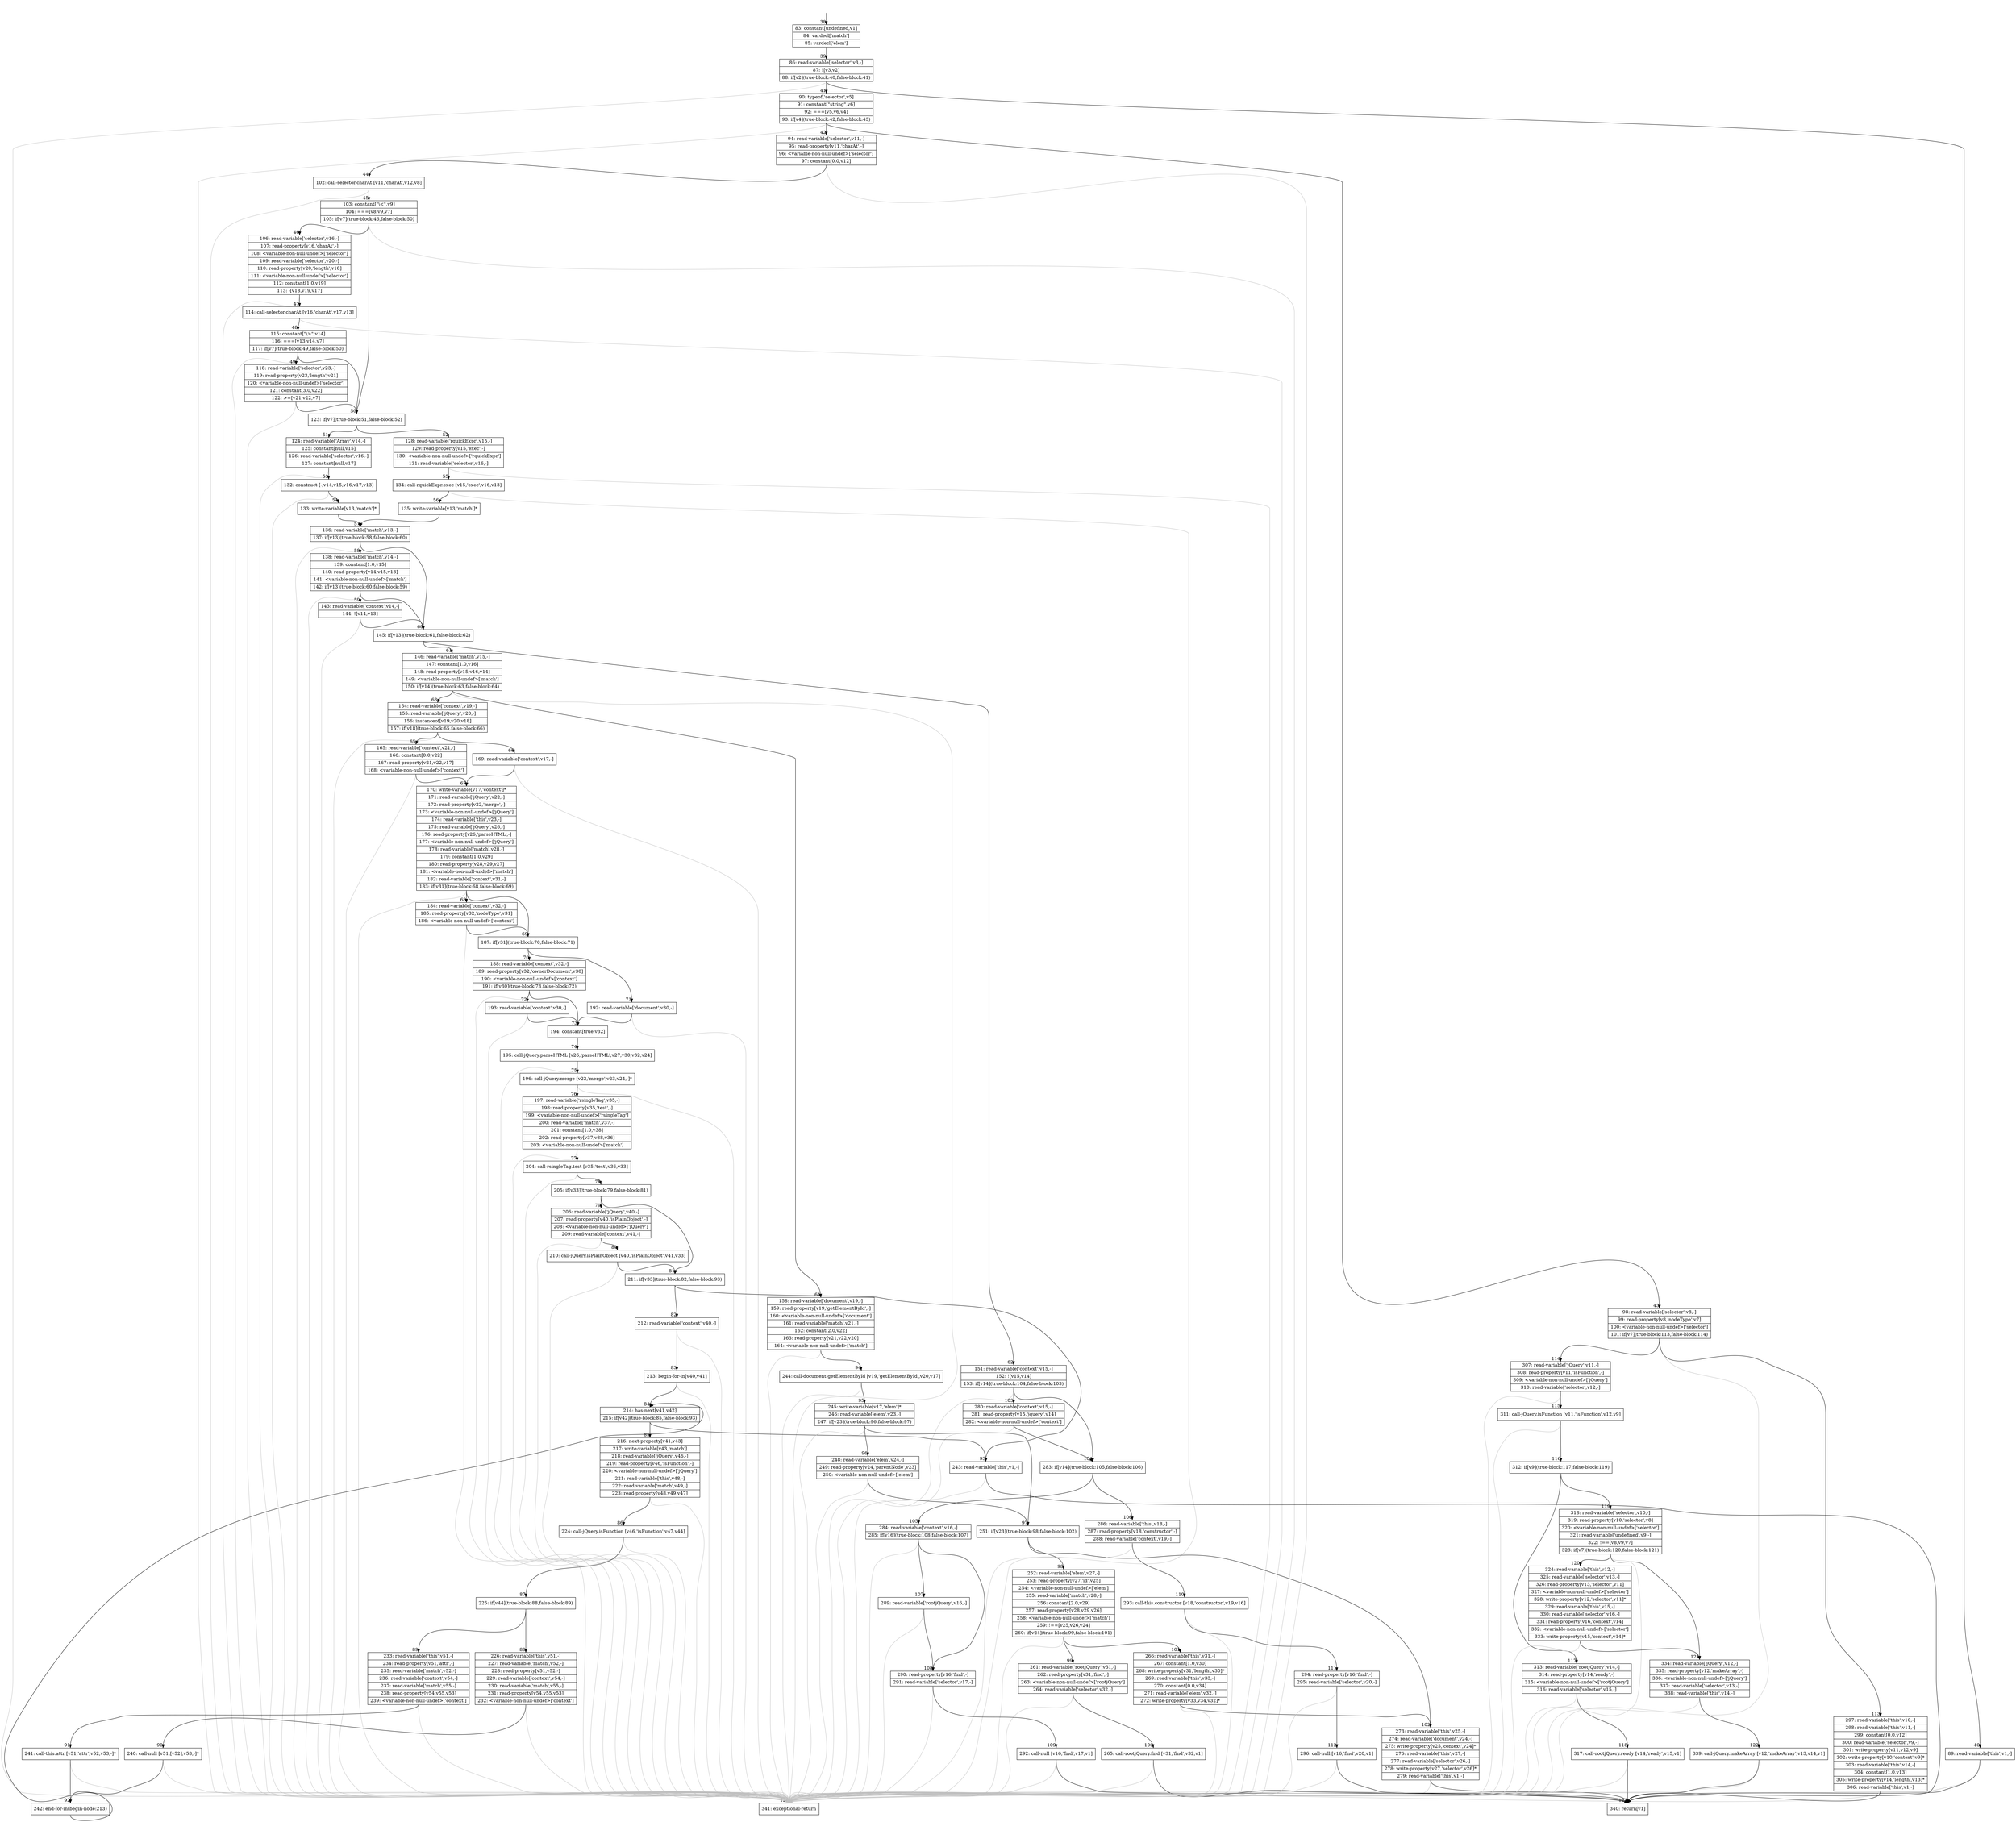 digraph {
rankdir="TD"
BB_entry6[shape=none,label=""];
BB_entry6 -> BB38 [tailport=s, headport=n, headlabel="    38"]
BB38 [shape=record label="{83: constant[undefined,v1]|84: vardecl['match']|85: vardecl['elem']}" ] 
BB38 -> BB39 [tailport=s, headport=n, headlabel="      39"]
BB39 [shape=record label="{86: read-variable['selector',v3,-]|87: ![v3,v2]|88: if[v2](true-block:40,false-block:41)}" ] 
BB39 -> BB40 [tailport=s, headport=n, headlabel="      40"]
BB39 -> BB41 [tailport=s, headport=n, headlabel="      41"]
BB39 -> BB124 [tailport=s, headport=n, color=gray, headlabel="      124"]
BB40 [shape=record label="{89: read-variable['this',v1,-]}" ] 
BB40 -> BB123 [tailport=s, headport=n, headlabel="      123"]
BB40 -> BB124 [tailport=s, headport=n, color=gray]
BB41 [shape=record label="{90: typeof['selector',v5]|91: constant[\"string\",v6]|92: ===[v5,v6,v4]|93: if[v4](true-block:42,false-block:43)}" ] 
BB41 -> BB42 [tailport=s, headport=n, headlabel="      42"]
BB41 -> BB43 [tailport=s, headport=n, headlabel="      43"]
BB41 -> BB124 [tailport=s, headport=n, color=gray]
BB42 [shape=record label="{94: read-variable['selector',v11,-]|95: read-property[v11,'charAt',-]|96: \<variable-non-null-undef\>['selector']|97: constant[0.0,v12]}" ] 
BB42 -> BB44 [tailport=s, headport=n, headlabel="      44"]
BB42 -> BB124 [tailport=s, headport=n, color=gray]
BB43 [shape=record label="{98: read-variable['selector',v8,-]|99: read-property[v8,'nodeType',v7]|100: \<variable-non-null-undef\>['selector']|101: if[v7](true-block:113,false-block:114)}" ] 
BB43 -> BB113 [tailport=s, headport=n, headlabel="      113"]
BB43 -> BB114 [tailport=s, headport=n, headlabel="      114"]
BB43 -> BB124 [tailport=s, headport=n, color=gray]
BB44 [shape=record label="{102: call-selector.charAt [v11,'charAt',v12,v8]}" ] 
BB44 -> BB45 [tailport=s, headport=n, headlabel="      45"]
BB44 -> BB124 [tailport=s, headport=n, color=gray]
BB45 [shape=record label="{103: constant[\"\\\<\",v9]|104: ===[v8,v9,v7]|105: if[v7](true-block:46,false-block:50)}" ] 
BB45 -> BB50 [tailport=s, headport=n, headlabel="      50"]
BB45 -> BB46 [tailport=s, headport=n, headlabel="      46"]
BB45 -> BB124 [tailport=s, headport=n, color=gray]
BB46 [shape=record label="{106: read-variable['selector',v16,-]|107: read-property[v16,'charAt',-]|108: \<variable-non-null-undef\>['selector']|109: read-variable['selector',v20,-]|110: read-property[v20,'length',v18]|111: \<variable-non-null-undef\>['selector']|112: constant[1.0,v19]|113: -[v18,v19,v17]}" ] 
BB46 -> BB47 [tailport=s, headport=n, headlabel="      47"]
BB46 -> BB124 [tailport=s, headport=n, color=gray]
BB47 [shape=record label="{114: call-selector.charAt [v16,'charAt',v17,v13]}" ] 
BB47 -> BB48 [tailport=s, headport=n, headlabel="      48"]
BB47 -> BB124 [tailport=s, headport=n, color=gray]
BB48 [shape=record label="{115: constant[\"\\\>\",v14]|116: ===[v13,v14,v7]|117: if[v7](true-block:49,false-block:50)}" ] 
BB48 -> BB50 [tailport=s, headport=n]
BB48 -> BB49 [tailport=s, headport=n, headlabel="      49"]
BB48 -> BB124 [tailport=s, headport=n, color=gray]
BB49 [shape=record label="{118: read-variable['selector',v23,-]|119: read-property[v23,'length',v21]|120: \<variable-non-null-undef\>['selector']|121: constant[3.0,v22]|122: \>=[v21,v22,v7]}" ] 
BB49 -> BB50 [tailport=s, headport=n]
BB49 -> BB124 [tailport=s, headport=n, color=gray]
BB50 [shape=record label="{123: if[v7](true-block:51,false-block:52)}" ] 
BB50 -> BB51 [tailport=s, headport=n, headlabel="      51"]
BB50 -> BB52 [tailport=s, headport=n, headlabel="      52"]
BB51 [shape=record label="{124: read-variable['Array',v14,-]|125: constant[null,v15]|126: read-variable['selector',v16,-]|127: constant[null,v17]}" ] 
BB51 -> BB53 [tailport=s, headport=n, headlabel="      53"]
BB51 -> BB124 [tailport=s, headport=n, color=gray]
BB52 [shape=record label="{128: read-variable['rquickExpr',v15,-]|129: read-property[v15,'exec',-]|130: \<variable-non-null-undef\>['rquickExpr']|131: read-variable['selector',v16,-]}" ] 
BB52 -> BB55 [tailport=s, headport=n, headlabel="      55"]
BB52 -> BB124 [tailport=s, headport=n, color=gray]
BB53 [shape=record label="{132: construct [-,v14,v15,v16,v17,v13]}" ] 
BB53 -> BB54 [tailport=s, headport=n, headlabel="      54"]
BB53 -> BB124 [tailport=s, headport=n, color=gray]
BB54 [shape=record label="{133: write-variable[v13,'match']*}" ] 
BB54 -> BB57 [tailport=s, headport=n, headlabel="      57"]
BB55 [shape=record label="{134: call-rquickExpr.exec [v15,'exec',v16,v13]}" ] 
BB55 -> BB56 [tailport=s, headport=n, headlabel="      56"]
BB55 -> BB124 [tailport=s, headport=n, color=gray]
BB56 [shape=record label="{135: write-variable[v13,'match']*}" ] 
BB56 -> BB57 [tailport=s, headport=n]
BB57 [shape=record label="{136: read-variable['match',v13,-]|137: if[v13](true-block:58,false-block:60)}" ] 
BB57 -> BB60 [tailport=s, headport=n, headlabel="      60"]
BB57 -> BB58 [tailport=s, headport=n, headlabel="      58"]
BB57 -> BB124 [tailport=s, headport=n, color=gray]
BB58 [shape=record label="{138: read-variable['match',v14,-]|139: constant[1.0,v15]|140: read-property[v14,v15,v13]|141: \<variable-non-null-undef\>['match']|142: if[v13](true-block:60,false-block:59)}" ] 
BB58 -> BB60 [tailport=s, headport=n]
BB58 -> BB59 [tailport=s, headport=n, headlabel="      59"]
BB58 -> BB124 [tailport=s, headport=n, color=gray]
BB59 [shape=record label="{143: read-variable['context',v14,-]|144: ![v14,v13]}" ] 
BB59 -> BB60 [tailport=s, headport=n]
BB59 -> BB124 [tailport=s, headport=n, color=gray]
BB60 [shape=record label="{145: if[v13](true-block:61,false-block:62)}" ] 
BB60 -> BB61 [tailport=s, headport=n, headlabel="      61"]
BB60 -> BB62 [tailport=s, headport=n, headlabel="      62"]
BB61 [shape=record label="{146: read-variable['match',v15,-]|147: constant[1.0,v16]|148: read-property[v15,v16,v14]|149: \<variable-non-null-undef\>['match']|150: if[v14](true-block:63,false-block:64)}" ] 
BB61 -> BB63 [tailport=s, headport=n, headlabel="      63"]
BB61 -> BB64 [tailport=s, headport=n, headlabel="      64"]
BB61 -> BB124 [tailport=s, headport=n, color=gray]
BB62 [shape=record label="{151: read-variable['context',v15,-]|152: ![v15,v14]|153: if[v14](true-block:104,false-block:103)}" ] 
BB62 -> BB104 [tailport=s, headport=n, headlabel="      104"]
BB62 -> BB103 [tailport=s, headport=n, headlabel="      103"]
BB62 -> BB124 [tailport=s, headport=n, color=gray]
BB63 [shape=record label="{154: read-variable['context',v19,-]|155: read-variable['jQuery',v20,-]|156: instanceof[v19,v20,v18]|157: if[v18](true-block:65,false-block:66)}" ] 
BB63 -> BB65 [tailport=s, headport=n, headlabel="      65"]
BB63 -> BB66 [tailport=s, headport=n, headlabel="      66"]
BB63 -> BB124 [tailport=s, headport=n, color=gray]
BB64 [shape=record label="{158: read-variable['document',v19,-]|159: read-property[v19,'getElementById',-]|160: \<variable-non-null-undef\>['document']|161: read-variable['match',v21,-]|162: constant[2.0,v22]|163: read-property[v21,v22,v20]|164: \<variable-non-null-undef\>['match']}" ] 
BB64 -> BB94 [tailport=s, headport=n, headlabel="      94"]
BB64 -> BB124 [tailport=s, headport=n, color=gray]
BB65 [shape=record label="{165: read-variable['context',v21,-]|166: constant[0.0,v22]|167: read-property[v21,v22,v17]|168: \<variable-non-null-undef\>['context']}" ] 
BB65 -> BB67 [tailport=s, headport=n, headlabel="      67"]
BB65 -> BB124 [tailport=s, headport=n, color=gray]
BB66 [shape=record label="{169: read-variable['context',v17,-]}" ] 
BB66 -> BB67 [tailport=s, headport=n]
BB66 -> BB124 [tailport=s, headport=n, color=gray]
BB67 [shape=record label="{170: write-variable[v17,'context']*|171: read-variable['jQuery',v22,-]|172: read-property[v22,'merge',-]|173: \<variable-non-null-undef\>['jQuery']|174: read-variable['this',v23,-]|175: read-variable['jQuery',v26,-]|176: read-property[v26,'parseHTML',-]|177: \<variable-non-null-undef\>['jQuery']|178: read-variable['match',v28,-]|179: constant[1.0,v29]|180: read-property[v28,v29,v27]|181: \<variable-non-null-undef\>['match']|182: read-variable['context',v31,-]|183: if[v31](true-block:68,false-block:69)}" ] 
BB67 -> BB69 [tailport=s, headport=n, headlabel="      69"]
BB67 -> BB68 [tailport=s, headport=n, headlabel="      68"]
BB67 -> BB124 [tailport=s, headport=n, color=gray]
BB68 [shape=record label="{184: read-variable['context',v32,-]|185: read-property[v32,'nodeType',v31]|186: \<variable-non-null-undef\>['context']}" ] 
BB68 -> BB69 [tailport=s, headport=n]
BB68 -> BB124 [tailport=s, headport=n, color=gray]
BB69 [shape=record label="{187: if[v31](true-block:70,false-block:71)}" ] 
BB69 -> BB70 [tailport=s, headport=n, headlabel="      70"]
BB69 -> BB71 [tailport=s, headport=n, headlabel="      71"]
BB70 [shape=record label="{188: read-variable['context',v32,-]|189: read-property[v32,'ownerDocument',v30]|190: \<variable-non-null-undef\>['context']|191: if[v30](true-block:73,false-block:72)}" ] 
BB70 -> BB73 [tailport=s, headport=n, headlabel="      73"]
BB70 -> BB72 [tailport=s, headport=n, headlabel="      72"]
BB70 -> BB124 [tailport=s, headport=n, color=gray]
BB71 [shape=record label="{192: read-variable['document',v30,-]}" ] 
BB71 -> BB73 [tailport=s, headport=n]
BB71 -> BB124 [tailport=s, headport=n, color=gray]
BB72 [shape=record label="{193: read-variable['context',v30,-]}" ] 
BB72 -> BB73 [tailport=s, headport=n]
BB72 -> BB124 [tailport=s, headport=n, color=gray]
BB73 [shape=record label="{194: constant[true,v32]}" ] 
BB73 -> BB74 [tailport=s, headport=n, headlabel="      74"]
BB74 [shape=record label="{195: call-jQuery.parseHTML [v26,'parseHTML',v27,v30,v32,v24]}" ] 
BB74 -> BB75 [tailport=s, headport=n, headlabel="      75"]
BB74 -> BB124 [tailport=s, headport=n, color=gray]
BB75 [shape=record label="{196: call-jQuery.merge [v22,'merge',v23,v24,-]*}" ] 
BB75 -> BB76 [tailport=s, headport=n, headlabel="      76"]
BB75 -> BB124 [tailport=s, headport=n, color=gray]
BB76 [shape=record label="{197: read-variable['rsingleTag',v35,-]|198: read-property[v35,'test',-]|199: \<variable-non-null-undef\>['rsingleTag']|200: read-variable['match',v37,-]|201: constant[1.0,v38]|202: read-property[v37,v38,v36]|203: \<variable-non-null-undef\>['match']}" ] 
BB76 -> BB77 [tailport=s, headport=n, headlabel="      77"]
BB76 -> BB124 [tailport=s, headport=n, color=gray]
BB77 [shape=record label="{204: call-rsingleTag.test [v35,'test',v36,v33]}" ] 
BB77 -> BB78 [tailport=s, headport=n, headlabel="      78"]
BB77 -> BB124 [tailport=s, headport=n, color=gray]
BB78 [shape=record label="{205: if[v33](true-block:79,false-block:81)}" ] 
BB78 -> BB81 [tailport=s, headport=n, headlabel="      81"]
BB78 -> BB79 [tailport=s, headport=n, headlabel="      79"]
BB79 [shape=record label="{206: read-variable['jQuery',v40,-]|207: read-property[v40,'isPlainObject',-]|208: \<variable-non-null-undef\>['jQuery']|209: read-variable['context',v41,-]}" ] 
BB79 -> BB80 [tailport=s, headport=n, headlabel="      80"]
BB79 -> BB124 [tailport=s, headport=n, color=gray]
BB80 [shape=record label="{210: call-jQuery.isPlainObject [v40,'isPlainObject',v41,v33]}" ] 
BB80 -> BB81 [tailport=s, headport=n]
BB80 -> BB124 [tailport=s, headport=n, color=gray]
BB81 [shape=record label="{211: if[v33](true-block:82,false-block:93)}" ] 
BB81 -> BB82 [tailport=s, headport=n, headlabel="      82"]
BB81 -> BB93 [tailport=s, headport=n, headlabel="      93"]
BB82 [shape=record label="{212: read-variable['context',v40,-]}" ] 
BB82 -> BB83 [tailport=s, headport=n, headlabel="      83"]
BB82 -> BB124 [tailport=s, headport=n, color=gray]
BB83 [shape=record label="{213: begin-for-in[v40,v41]}" ] 
BB83 -> BB84 [tailport=s, headport=n, headlabel="      84"]
BB83 -> BB124 [tailport=s, headport=n, color=gray]
BB84 [shape=record label="{214: has-next[v41,v42]|215: if[v42](true-block:85,false-block:93)}" ] 
BB84 -> BB85 [tailport=s, headport=n, headlabel="      85"]
BB84 -> BB93 [tailport=s, headport=n]
BB85 [shape=record label="{216: next-property[v41,v43]|217: write-variable[v43,'match']|218: read-variable['jQuery',v46,-]|219: read-property[v46,'isFunction',-]|220: \<variable-non-null-undef\>['jQuery']|221: read-variable['this',v48,-]|222: read-variable['match',v49,-]|223: read-property[v48,v49,v47]}" ] 
BB85 -> BB86 [tailport=s, headport=n, headlabel="      86"]
BB85 -> BB124 [tailport=s, headport=n, color=gray]
BB86 [shape=record label="{224: call-jQuery.isFunction [v46,'isFunction',v47,v44]}" ] 
BB86 -> BB87 [tailport=s, headport=n, headlabel="      87"]
BB86 -> BB124 [tailport=s, headport=n, color=gray]
BB87 [shape=record label="{225: if[v44](true-block:88,false-block:89)}" ] 
BB87 -> BB88 [tailport=s, headport=n, headlabel="      88"]
BB87 -> BB89 [tailport=s, headport=n, headlabel="      89"]
BB88 [shape=record label="{226: read-variable['this',v51,-]|227: read-variable['match',v52,-]|228: read-property[v51,v52,-]|229: read-variable['context',v54,-]|230: read-variable['match',v55,-]|231: read-property[v54,v55,v53]|232: \<variable-non-null-undef\>['context']}" ] 
BB88 -> BB90 [tailport=s, headport=n, headlabel="      90"]
BB88 -> BB124 [tailport=s, headport=n, color=gray]
BB89 [shape=record label="{233: read-variable['this',v51,-]|234: read-property[v51,'attr',-]|235: read-variable['match',v52,-]|236: read-variable['context',v54,-]|237: read-variable['match',v55,-]|238: read-property[v54,v55,v53]|239: \<variable-non-null-undef\>['context']}" ] 
BB89 -> BB91 [tailport=s, headport=n, headlabel="      91"]
BB89 -> BB124 [tailport=s, headport=n, color=gray]
BB90 [shape=record label="{240: call-null [v51,[v52],v53,-]*}" ] 
BB90 -> BB92 [tailport=s, headport=n, headlabel="      92"]
BB90 -> BB124 [tailport=s, headport=n, color=gray]
BB91 [shape=record label="{241: call-this.attr [v51,'attr',v52,v53,-]*}" ] 
BB91 -> BB92 [tailport=s, headport=n]
BB91 -> BB124 [tailport=s, headport=n, color=gray]
BB92 [shape=record label="{242: end-for-in(begin-node:213)}" ] 
BB92 -> BB84 [tailport=s, headport=n]
BB93 [shape=record label="{243: read-variable['this',v1,-]}" ] 
BB93 -> BB123 [tailport=s, headport=n]
BB93 -> BB124 [tailport=s, headport=n, color=gray]
BB94 [shape=record label="{244: call-document.getElementById [v19,'getElementById',v20,v17]}" ] 
BB94 -> BB95 [tailport=s, headport=n, headlabel="      95"]
BB94 -> BB124 [tailport=s, headport=n, color=gray]
BB95 [shape=record label="{245: write-variable[v17,'elem']*|246: read-variable['elem',v23,-]|247: if[v23](true-block:96,false-block:97)}" ] 
BB95 -> BB97 [tailport=s, headport=n, headlabel="      97"]
BB95 -> BB96 [tailport=s, headport=n, headlabel="      96"]
BB95 -> BB124 [tailport=s, headport=n, color=gray]
BB96 [shape=record label="{248: read-variable['elem',v24,-]|249: read-property[v24,'parentNode',v23]|250: \<variable-non-null-undef\>['elem']}" ] 
BB96 -> BB97 [tailport=s, headport=n]
BB96 -> BB124 [tailport=s, headport=n, color=gray]
BB97 [shape=record label="{251: if[v23](true-block:98,false-block:102)}" ] 
BB97 -> BB98 [tailport=s, headport=n, headlabel="      98"]
BB97 -> BB102 [tailport=s, headport=n, headlabel="      102"]
BB98 [shape=record label="{252: read-variable['elem',v27,-]|253: read-property[v27,'id',v25]|254: \<variable-non-null-undef\>['elem']|255: read-variable['match',v28,-]|256: constant[2.0,v29]|257: read-property[v28,v29,v26]|258: \<variable-non-null-undef\>['match']|259: !==[v25,v26,v24]|260: if[v24](true-block:99,false-block:101)}" ] 
BB98 -> BB99 [tailport=s, headport=n, headlabel="      99"]
BB98 -> BB101 [tailport=s, headport=n, headlabel="      101"]
BB98 -> BB124 [tailport=s, headport=n, color=gray]
BB99 [shape=record label="{261: read-variable['rootjQuery',v31,-]|262: read-property[v31,'find',-]|263: \<variable-non-null-undef\>['rootjQuery']|264: read-variable['selector',v32,-]}" ] 
BB99 -> BB100 [tailport=s, headport=n, headlabel="      100"]
BB99 -> BB124 [tailport=s, headport=n, color=gray]
BB100 [shape=record label="{265: call-rootjQuery.find [v31,'find',v32,v1]}" ] 
BB100 -> BB123 [tailport=s, headport=n]
BB100 -> BB124 [tailport=s, headport=n, color=gray]
BB101 [shape=record label="{266: read-variable['this',v31,-]|267: constant[1.0,v30]|268: write-property[v31,'length',v30]*|269: read-variable['this',v33,-]|270: constant[0.0,v34]|271: read-variable['elem',v32,-]|272: write-property[v33,v34,v32]*}" ] 
BB101 -> BB102 [tailport=s, headport=n]
BB101 -> BB124 [tailport=s, headport=n, color=gray]
BB102 [shape=record label="{273: read-variable['this',v25,-]|274: read-variable['document',v24,-]|275: write-property[v25,'context',v24]*|276: read-variable['this',v27,-]|277: read-variable['selector',v26,-]|278: write-property[v27,'selector',v26]*|279: read-variable['this',v1,-]}" ] 
BB102 -> BB123 [tailport=s, headport=n]
BB102 -> BB124 [tailport=s, headport=n, color=gray]
BB103 [shape=record label="{280: read-variable['context',v15,-]|281: read-property[v15,'jquery',v14]|282: \<variable-non-null-undef\>['context']}" ] 
BB103 -> BB104 [tailport=s, headport=n]
BB103 -> BB124 [tailport=s, headport=n, color=gray]
BB104 [shape=record label="{283: if[v14](true-block:105,false-block:106)}" ] 
BB104 -> BB105 [tailport=s, headport=n, headlabel="      105"]
BB104 -> BB106 [tailport=s, headport=n, headlabel="      106"]
BB105 [shape=record label="{284: read-variable['context',v16,-]|285: if[v16](true-block:108,false-block:107)}" ] 
BB105 -> BB108 [tailport=s, headport=n, headlabel="      108"]
BB105 -> BB107 [tailport=s, headport=n, headlabel="      107"]
BB105 -> BB124 [tailport=s, headport=n, color=gray]
BB106 [shape=record label="{286: read-variable['this',v18,-]|287: read-property[v18,'constructor',-]|288: read-variable['context',v19,-]}" ] 
BB106 -> BB110 [tailport=s, headport=n, headlabel="      110"]
BB106 -> BB124 [tailport=s, headport=n, color=gray]
BB107 [shape=record label="{289: read-variable['rootjQuery',v16,-]}" ] 
BB107 -> BB108 [tailport=s, headport=n]
BB107 -> BB124 [tailport=s, headport=n, color=gray]
BB108 [shape=record label="{290: read-property[v16,'find',-]|291: read-variable['selector',v17,-]}" ] 
BB108 -> BB109 [tailport=s, headport=n, headlabel="      109"]
BB108 -> BB124 [tailport=s, headport=n, color=gray]
BB109 [shape=record label="{292: call-null [v16,'find',v17,v1]}" ] 
BB109 -> BB123 [tailport=s, headport=n]
BB109 -> BB124 [tailport=s, headport=n, color=gray]
BB110 [shape=record label="{293: call-this.constructor [v18,'constructor',v19,v16]}" ] 
BB110 -> BB111 [tailport=s, headport=n, headlabel="      111"]
BB110 -> BB124 [tailport=s, headport=n, color=gray]
BB111 [shape=record label="{294: read-property[v16,'find',-]|295: read-variable['selector',v20,-]}" ] 
BB111 -> BB112 [tailport=s, headport=n, headlabel="      112"]
BB111 -> BB124 [tailport=s, headport=n, color=gray]
BB112 [shape=record label="{296: call-null [v16,'find',v20,v1]}" ] 
BB112 -> BB123 [tailport=s, headport=n]
BB112 -> BB124 [tailport=s, headport=n, color=gray]
BB113 [shape=record label="{297: read-variable['this',v10,-]|298: read-variable['this',v11,-]|299: constant[0.0,v12]|300: read-variable['selector',v9,-]|301: write-property[v11,v12,v9]|302: write-property[v10,'context',v9]*|303: read-variable['this',v14,-]|304: constant[1.0,v13]|305: write-property[v14,'length',v13]*|306: read-variable['this',v1,-]}" ] 
BB113 -> BB123 [tailport=s, headport=n]
BB113 -> BB124 [tailport=s, headport=n, color=gray]
BB114 [shape=record label="{307: read-variable['jQuery',v11,-]|308: read-property[v11,'isFunction',-]|309: \<variable-non-null-undef\>['jQuery']|310: read-variable['selector',v12,-]}" ] 
BB114 -> BB115 [tailport=s, headport=n, headlabel="      115"]
BB114 -> BB124 [tailport=s, headport=n, color=gray]
BB115 [shape=record label="{311: call-jQuery.isFunction [v11,'isFunction',v12,v9]}" ] 
BB115 -> BB116 [tailport=s, headport=n, headlabel="      116"]
BB115 -> BB124 [tailport=s, headport=n, color=gray]
BB116 [shape=record label="{312: if[v9](true-block:117,false-block:119)}" ] 
BB116 -> BB117 [tailport=s, headport=n, headlabel="      117"]
BB116 -> BB119 [tailport=s, headport=n, headlabel="      119"]
BB117 [shape=record label="{313: read-variable['rootjQuery',v14,-]|314: read-property[v14,'ready',-]|315: \<variable-non-null-undef\>['rootjQuery']|316: read-variable['selector',v15,-]}" ] 
BB117 -> BB118 [tailport=s, headport=n, headlabel="      118"]
BB117 -> BB124 [tailport=s, headport=n, color=gray]
BB118 [shape=record label="{317: call-rootjQuery.ready [v14,'ready',v15,v1]}" ] 
BB118 -> BB123 [tailport=s, headport=n]
BB118 -> BB124 [tailport=s, headport=n, color=gray]
BB119 [shape=record label="{318: read-variable['selector',v10,-]|319: read-property[v10,'selector',v8]|320: \<variable-non-null-undef\>['selector']|321: read-variable['undefined',v9,-]|322: !==[v8,v9,v7]|323: if[v7](true-block:120,false-block:121)}" ] 
BB119 -> BB120 [tailport=s, headport=n, headlabel="      120"]
BB119 -> BB121 [tailport=s, headport=n, headlabel="      121"]
BB119 -> BB124 [tailport=s, headport=n, color=gray]
BB120 [shape=record label="{324: read-variable['this',v12,-]|325: read-variable['selector',v13,-]|326: read-property[v13,'selector',v11]|327: \<variable-non-null-undef\>['selector']|328: write-property[v12,'selector',v11]*|329: read-variable['this',v15,-]|330: read-variable['selector',v16,-]|331: read-property[v16,'context',v14]|332: \<variable-non-null-undef\>['selector']|333: write-property[v15,'context',v14]*}" ] 
BB120 -> BB121 [tailport=s, headport=n]
BB120 -> BB124 [tailport=s, headport=n, color=gray]
BB121 [shape=record label="{334: read-variable['jQuery',v12,-]|335: read-property[v12,'makeArray',-]|336: \<variable-non-null-undef\>['jQuery']|337: read-variable['selector',v13,-]|338: read-variable['this',v14,-]}" ] 
BB121 -> BB122 [tailport=s, headport=n, headlabel="      122"]
BB121 -> BB124 [tailport=s, headport=n, color=gray]
BB122 [shape=record label="{339: call-jQuery.makeArray [v12,'makeArray',v13,v14,v1]}" ] 
BB122 -> BB123 [tailport=s, headport=n]
BB122 -> BB124 [tailport=s, headport=n, color=gray]
BB123 [shape=record label="{340: return[v1]}" ] 
BB124 [shape=record label="{341: exceptional-return}" ] 
//#$~ 221
}
